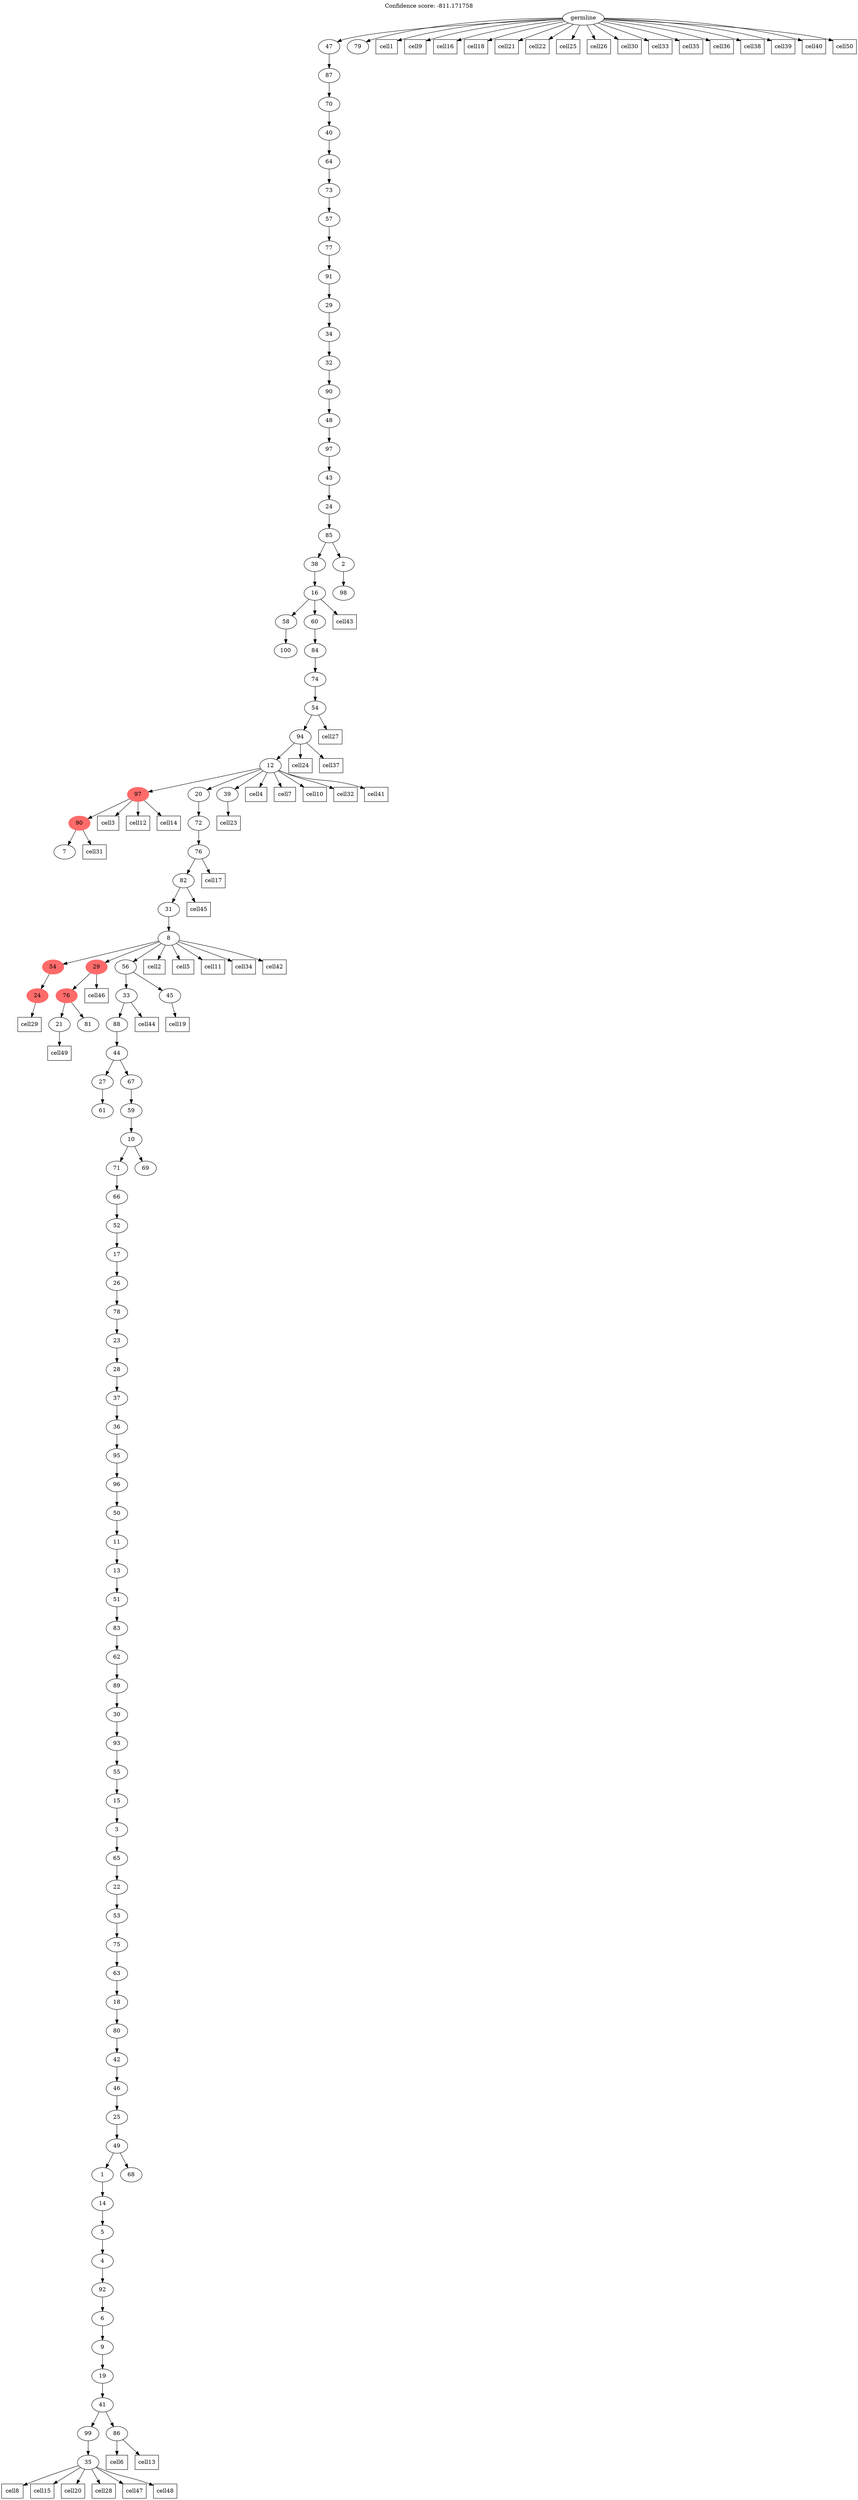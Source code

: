 digraph g {
	"104" -> "105";
	"105" [label="100"];
	"101" -> "102";
	"102" [label="7"];
	"100" -> "101";
	"101" [color=indianred1, style=filled, label="90"];
	"98" -> "99";
	"99" [color=indianred1, style=filled, label="24"];
	"95" -> "96";
	"96" [label="21"];
	"95" -> "97";
	"97" [label="81"];
	"94" -> "95";
	"95" [color=indianred1, style=filled, label="76"];
	"91" -> "92";
	"92" [label="61"];
	"87" -> "88";
	"88" [label="35"];
	"85" -> "86";
	"86" [label="86"];
	"85" -> "87";
	"87" [label="99"];
	"84" -> "85";
	"85" [label="41"];
	"83" -> "84";
	"84" [label="19"];
	"82" -> "83";
	"83" [label="9"];
	"81" -> "82";
	"82" [label="6"];
	"80" -> "81";
	"81" [label="92"];
	"79" -> "80";
	"80" [label="4"];
	"78" -> "79";
	"79" [label="5"];
	"77" -> "78";
	"78" [label="14"];
	"76" -> "77";
	"77" [label="1"];
	"76" -> "89";
	"89" [label="68"];
	"75" -> "76";
	"76" [label="49"];
	"74" -> "75";
	"75" [label="25"];
	"73" -> "74";
	"74" [label="46"];
	"72" -> "73";
	"73" [label="42"];
	"71" -> "72";
	"72" [label="80"];
	"70" -> "71";
	"71" [label="18"];
	"69" -> "70";
	"70" [label="63"];
	"68" -> "69";
	"69" [label="75"];
	"67" -> "68";
	"68" [label="53"];
	"66" -> "67";
	"67" [label="22"];
	"65" -> "66";
	"66" [label="65"];
	"64" -> "65";
	"65" [label="3"];
	"63" -> "64";
	"64" [label="15"];
	"62" -> "63";
	"63" [label="55"];
	"61" -> "62";
	"62" [label="93"];
	"60" -> "61";
	"61" [label="30"];
	"59" -> "60";
	"60" [label="89"];
	"58" -> "59";
	"59" [label="62"];
	"57" -> "58";
	"58" [label="83"];
	"56" -> "57";
	"57" [label="51"];
	"55" -> "56";
	"56" [label="13"];
	"54" -> "55";
	"55" [label="11"];
	"53" -> "54";
	"54" [label="50"];
	"52" -> "53";
	"53" [label="96"];
	"51" -> "52";
	"52" [label="95"];
	"50" -> "51";
	"51" [label="36"];
	"49" -> "50";
	"50" [label="37"];
	"48" -> "49";
	"49" [label="28"];
	"47" -> "48";
	"48" [label="23"];
	"46" -> "47";
	"47" [label="78"];
	"45" -> "46";
	"46" [label="26"];
	"44" -> "45";
	"45" [label="17"];
	"43" -> "44";
	"44" [label="52"];
	"42" -> "43";
	"43" [label="66"];
	"41" -> "42";
	"42" [label="71"];
	"41" -> "90";
	"90" [label="69"];
	"40" -> "41";
	"41" [label="10"];
	"39" -> "40";
	"40" [label="59"];
	"38" -> "39";
	"39" [label="67"];
	"38" -> "91";
	"91" [label="27"];
	"37" -> "38";
	"38" [label="44"];
	"36" -> "37";
	"37" [label="88"];
	"35" -> "36";
	"36" [label="33"];
	"35" -> "93";
	"93" [label="45"];
	"34" -> "35";
	"35" [label="56"];
	"34" -> "94";
	"94" [color=indianred1, style=filled, label="29"];
	"34" -> "98";
	"98" [color=indianred1, style=filled, label="54"];
	"33" -> "34";
	"34" [label="8"];
	"32" -> "33";
	"33" [label="31"];
	"31" -> "32";
	"32" [label="82"];
	"30" -> "31";
	"31" [label="76"];
	"29" -> "30";
	"30" [label="72"];
	"28" -> "29";
	"29" [label="20"];
	"28" -> "100";
	"100" [color=indianred1, style=filled, label="97"];
	"28" -> "103";
	"103" [label="39"];
	"27" -> "28";
	"28" [label="12"];
	"26" -> "27";
	"27" [label="94"];
	"25" -> "26";
	"26" [label="54"];
	"24" -> "25";
	"25" [label="74"];
	"23" -> "24";
	"24" [label="84"];
	"22" -> "23";
	"23" [label="60"];
	"22" -> "104";
	"104" [label="58"];
	"21" -> "22";
	"22" [label="16"];
	"19" -> "20";
	"20" [label="98"];
	"18" -> "19";
	"19" [label="2"];
	"18" -> "21";
	"21" [label="38"];
	"17" -> "18";
	"18" [label="85"];
	"16" -> "17";
	"17" [label="24"];
	"15" -> "16";
	"16" [label="43"];
	"14" -> "15";
	"15" [label="97"];
	"13" -> "14";
	"14" [label="48"];
	"12" -> "13";
	"13" [label="90"];
	"11" -> "12";
	"12" [label="32"];
	"10" -> "11";
	"11" [label="34"];
	"9" -> "10";
	"10" [label="29"];
	"8" -> "9";
	"9" [label="91"];
	"7" -> "8";
	"8" [label="77"];
	"6" -> "7";
	"7" [label="57"];
	"5" -> "6";
	"6" [label="73"];
	"4" -> "5";
	"5" [label="64"];
	"3" -> "4";
	"4" [label="40"];
	"2" -> "3";
	"3" [label="70"];
	"1" -> "2";
	"2" [label="87"];
	"0" -> "1";
	"1" [label="47"];
	"0" -> "106";
	"106" [label="79"];
	"0" [label="germline"];
	"0" -> "cell1";
	"cell1" [shape=box];
	"34" -> "cell2";
	"cell2" [shape=box];
	"100" -> "cell3";
	"cell3" [shape=box];
	"28" -> "cell4";
	"cell4" [shape=box];
	"34" -> "cell5";
	"cell5" [shape=box];
	"86" -> "cell6";
	"cell6" [shape=box];
	"28" -> "cell7";
	"cell7" [shape=box];
	"88" -> "cell8";
	"cell8" [shape=box];
	"0" -> "cell9";
	"cell9" [shape=box];
	"28" -> "cell10";
	"cell10" [shape=box];
	"34" -> "cell11";
	"cell11" [shape=box];
	"100" -> "cell12";
	"cell12" [shape=box];
	"86" -> "cell13";
	"cell13" [shape=box];
	"100" -> "cell14";
	"cell14" [shape=box];
	"88" -> "cell15";
	"cell15" [shape=box];
	"0" -> "cell16";
	"cell16" [shape=box];
	"31" -> "cell17";
	"cell17" [shape=box];
	"0" -> "cell18";
	"cell18" [shape=box];
	"93" -> "cell19";
	"cell19" [shape=box];
	"88" -> "cell20";
	"cell20" [shape=box];
	"0" -> "cell21";
	"cell21" [shape=box];
	"0" -> "cell22";
	"cell22" [shape=box];
	"103" -> "cell23";
	"cell23" [shape=box];
	"27" -> "cell24";
	"cell24" [shape=box];
	"0" -> "cell25";
	"cell25" [shape=box];
	"0" -> "cell26";
	"cell26" [shape=box];
	"26" -> "cell27";
	"cell27" [shape=box];
	"88" -> "cell28";
	"cell28" [shape=box];
	"99" -> "cell29";
	"cell29" [shape=box];
	"0" -> "cell30";
	"cell30" [shape=box];
	"101" -> "cell31";
	"cell31" [shape=box];
	"28" -> "cell32";
	"cell32" [shape=box];
	"0" -> "cell33";
	"cell33" [shape=box];
	"34" -> "cell34";
	"cell34" [shape=box];
	"0" -> "cell35";
	"cell35" [shape=box];
	"0" -> "cell36";
	"cell36" [shape=box];
	"27" -> "cell37";
	"cell37" [shape=box];
	"0" -> "cell38";
	"cell38" [shape=box];
	"0" -> "cell39";
	"cell39" [shape=box];
	"0" -> "cell40";
	"cell40" [shape=box];
	"28" -> "cell41";
	"cell41" [shape=box];
	"34" -> "cell42";
	"cell42" [shape=box];
	"22" -> "cell43";
	"cell43" [shape=box];
	"36" -> "cell44";
	"cell44" [shape=box];
	"32" -> "cell45";
	"cell45" [shape=box];
	"94" -> "cell46";
	"cell46" [shape=box];
	"88" -> "cell47";
	"cell47" [shape=box];
	"88" -> "cell48";
	"cell48" [shape=box];
	"96" -> "cell49";
	"cell49" [shape=box];
	"0" -> "cell50";
	"cell50" [shape=box];
	labelloc="t";
	label="Confidence score: -811.171758";
}
